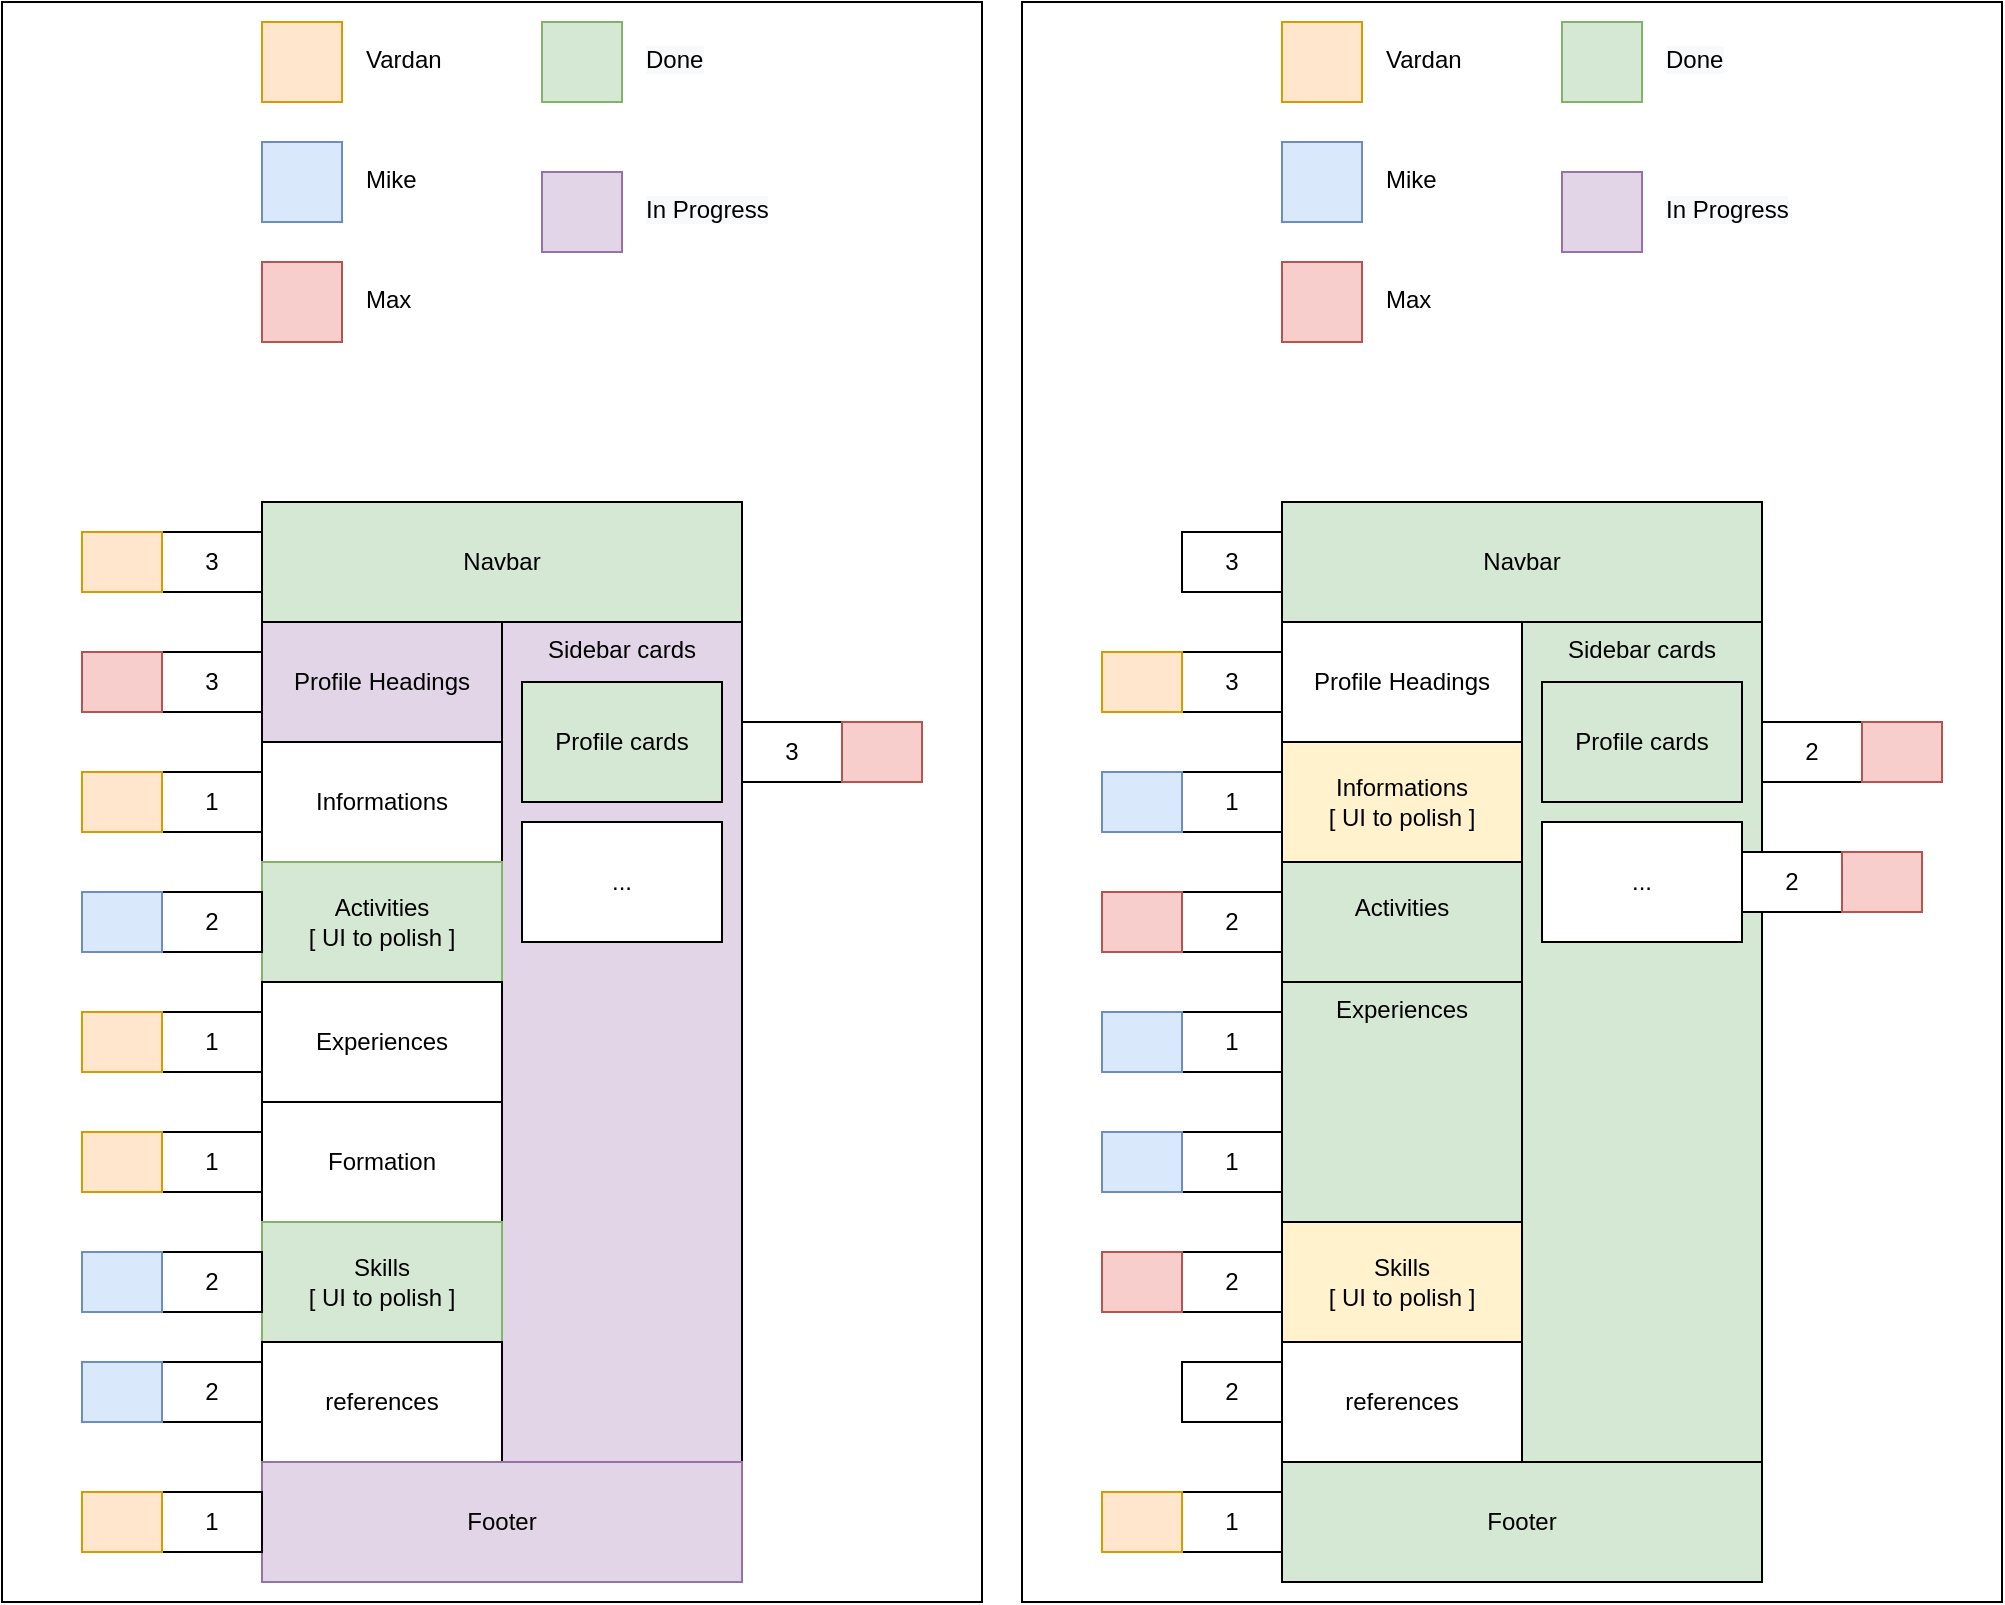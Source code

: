 <mxfile compressed="false" version="14.6.13" type="device">
  <diagram id="RKKCbuWFXUTvwM_k07z_" name="Page-1">
    <mxGraphModel dx="2031" dy="1111" grid="1" gridSize="10" guides="1" tooltips="1" connect="1" arrows="1" fold="1" page="1" pageScale="1" pageWidth="2336" pageHeight="1654" math="0" shadow="0">
      <root>
        <mxCell id="0" />
        <mxCell id="1" parent="0" />
        <mxCell id="ddxZkmj4-rbbM2WaYGvC-64" value="" style="rounded=0;whiteSpace=wrap;html=1;strokeColor=#000000;" parent="1" vertex="1">
          <mxGeometry x="20" y="10" width="490" height="800" as="geometry" />
        </mxCell>
        <mxCell id="ddxZkmj4-rbbM2WaYGvC-1" value="Navbar" style="rounded=0;whiteSpace=wrap;html=1;fillColor=#d5e8d4;" parent="1" vertex="1">
          <mxGeometry x="150" y="260" width="240" height="60" as="geometry" />
        </mxCell>
        <mxCell id="ddxZkmj4-rbbM2WaYGvC-2" value="Profile Headings" style="rounded=0;whiteSpace=wrap;html=1;fillColor=#e1d5e7;" parent="1" vertex="1">
          <mxGeometry x="150" y="320" width="120" height="60" as="geometry" />
        </mxCell>
        <mxCell id="ddxZkmj4-rbbM2WaYGvC-3" value="Informations" style="rounded=0;whiteSpace=wrap;html=1;" parent="1" vertex="1">
          <mxGeometry x="150" y="380" width="120" height="60" as="geometry" />
        </mxCell>
        <mxCell id="ddxZkmj4-rbbM2WaYGvC-4" value="Sidebar cards" style="rounded=0;whiteSpace=wrap;html=1;verticalAlign=top;fillColor=#e1d5e7;" parent="1" vertex="1">
          <mxGeometry x="270" y="320" width="120" height="420" as="geometry" />
        </mxCell>
        <mxCell id="ddxZkmj4-rbbM2WaYGvC-5" value="Activities &lt;br&gt;[ UI to polish ]" style="rounded=0;whiteSpace=wrap;html=1;fillColor=#d5e8d4;strokeColor=#82b366;" parent="1" vertex="1">
          <mxGeometry x="150" y="440" width="120" height="60" as="geometry" />
        </mxCell>
        <mxCell id="ddxZkmj4-rbbM2WaYGvC-6" value="Experiences" style="rounded=0;whiteSpace=wrap;html=1;" parent="1" vertex="1">
          <mxGeometry x="150" y="500" width="120" height="60" as="geometry" />
        </mxCell>
        <mxCell id="ddxZkmj4-rbbM2WaYGvC-7" value="Formation" style="rounded=0;whiteSpace=wrap;html=1;" parent="1" vertex="1">
          <mxGeometry x="150" y="560" width="120" height="60" as="geometry" />
        </mxCell>
        <mxCell id="ddxZkmj4-rbbM2WaYGvC-8" value="Skills&lt;br&gt;[ UI to polish ]" style="rounded=0;whiteSpace=wrap;html=1;fillColor=#d5e8d4;strokeColor=#82b366;" parent="1" vertex="1">
          <mxGeometry x="150" y="620" width="120" height="60" as="geometry" />
        </mxCell>
        <mxCell id="ddxZkmj4-rbbM2WaYGvC-9" value="references" style="rounded=0;whiteSpace=wrap;html=1;" parent="1" vertex="1">
          <mxGeometry x="150" y="680" width="120" height="60" as="geometry" />
        </mxCell>
        <mxCell id="ddxZkmj4-rbbM2WaYGvC-10" value="Profile cards" style="rounded=0;whiteSpace=wrap;html=1;fillColor=#d5e8d4;" parent="1" vertex="1">
          <mxGeometry x="280" y="350" width="100" height="60" as="geometry" />
        </mxCell>
        <mxCell id="ddxZkmj4-rbbM2WaYGvC-11" value="..." style="rounded=0;whiteSpace=wrap;html=1;" parent="1" vertex="1">
          <mxGeometry x="280" y="420" width="100" height="60" as="geometry" />
        </mxCell>
        <mxCell id="ddxZkmj4-rbbM2WaYGvC-21" value="2" style="rounded=0;whiteSpace=wrap;html=1;" parent="1" vertex="1">
          <mxGeometry x="100" y="635" width="50" height="30" as="geometry" />
        </mxCell>
        <mxCell id="ddxZkmj4-rbbM2WaYGvC-22" value="3" style="rounded=0;whiteSpace=wrap;html=1;" parent="1" vertex="1">
          <mxGeometry x="390" y="370" width="50" height="30" as="geometry" />
        </mxCell>
        <mxCell id="ddxZkmj4-rbbM2WaYGvC-23" value="2" style="rounded=0;whiteSpace=wrap;html=1;" parent="1" vertex="1">
          <mxGeometry x="100" y="690" width="50" height="30" as="geometry" />
        </mxCell>
        <mxCell id="ddxZkmj4-rbbM2WaYGvC-24" value="1" style="rounded=0;whiteSpace=wrap;html=1;" parent="1" vertex="1">
          <mxGeometry x="100" y="515" width="50" height="30" as="geometry" />
        </mxCell>
        <mxCell id="ddxZkmj4-rbbM2WaYGvC-25" value="1" style="rounded=0;whiteSpace=wrap;html=1;" parent="1" vertex="1">
          <mxGeometry x="100" y="575" width="50" height="30" as="geometry" />
        </mxCell>
        <mxCell id="ddxZkmj4-rbbM2WaYGvC-30" value="3" style="rounded=0;whiteSpace=wrap;html=1;" parent="1" vertex="1">
          <mxGeometry x="100" y="275" width="50" height="30" as="geometry" />
        </mxCell>
        <mxCell id="ddxZkmj4-rbbM2WaYGvC-31" value="3" style="rounded=0;whiteSpace=wrap;html=1;" parent="1" vertex="1">
          <mxGeometry x="100" y="335" width="50" height="30" as="geometry" />
        </mxCell>
        <mxCell id="ddxZkmj4-rbbM2WaYGvC-32" value="1" style="rounded=0;whiteSpace=wrap;html=1;" parent="1" vertex="1">
          <mxGeometry x="100" y="395" width="50" height="30" as="geometry" />
        </mxCell>
        <mxCell id="ddxZkmj4-rbbM2WaYGvC-33" value="2" style="rounded=0;whiteSpace=wrap;html=1;" parent="1" vertex="1">
          <mxGeometry x="100" y="455" width="50" height="30" as="geometry" />
        </mxCell>
        <mxCell id="ddxZkmj4-rbbM2WaYGvC-35" value="" style="rounded=0;whiteSpace=wrap;html=1;fillColor=#f8cecc;strokeColor=#b85450;" parent="1" vertex="1">
          <mxGeometry x="440" y="370" width="40" height="30" as="geometry" />
        </mxCell>
        <mxCell id="ddxZkmj4-rbbM2WaYGvC-36" value="" style="rounded=0;whiteSpace=wrap;html=1;fillColor=#ffe6cc;strokeColor=#d79b00;" parent="1" vertex="1">
          <mxGeometry x="60" y="275" width="40" height="30" as="geometry" />
        </mxCell>
        <mxCell id="ddxZkmj4-rbbM2WaYGvC-37" value="" style="rounded=0;whiteSpace=wrap;html=1;fillColor=#f8cecc;strokeColor=#b85450;" parent="1" vertex="1">
          <mxGeometry x="60" y="335" width="40" height="30" as="geometry" />
        </mxCell>
        <mxCell id="ddxZkmj4-rbbM2WaYGvC-38" value="" style="rounded=0;whiteSpace=wrap;html=1;fillColor=#ffe6cc;strokeColor=#d79b00;" parent="1" vertex="1">
          <mxGeometry x="60" y="395" width="40" height="30" as="geometry" />
        </mxCell>
        <mxCell id="ddxZkmj4-rbbM2WaYGvC-39" value="" style="rounded=0;whiteSpace=wrap;html=1;fillColor=#dae8fc;strokeColor=#6c8ebf;" parent="1" vertex="1">
          <mxGeometry x="60" y="455" width="40" height="30" as="geometry" />
        </mxCell>
        <mxCell id="ddxZkmj4-rbbM2WaYGvC-40" value="" style="rounded=0;whiteSpace=wrap;html=1;fillColor=#ffe6cc;strokeColor=#d79b00;" parent="1" vertex="1">
          <mxGeometry x="60" y="575" width="40" height="30" as="geometry" />
        </mxCell>
        <mxCell id="ddxZkmj4-rbbM2WaYGvC-41" value="" style="rounded=0;whiteSpace=wrap;html=1;fillColor=#ffe6cc;strokeColor=#d79b00;" parent="1" vertex="1">
          <mxGeometry x="60" y="515" width="40" height="30" as="geometry" />
        </mxCell>
        <mxCell id="ddxZkmj4-rbbM2WaYGvC-42" value="" style="rounded=0;whiteSpace=wrap;html=1;fillColor=#dae8fc;strokeColor=#6c8ebf;" parent="1" vertex="1">
          <mxGeometry x="60" y="635" width="40" height="30" as="geometry" />
        </mxCell>
        <mxCell id="ddxZkmj4-rbbM2WaYGvC-43" value="" style="rounded=0;whiteSpace=wrap;html=1;fillColor=#dae8fc;strokeColor=#6c8ebf;" parent="1" vertex="1">
          <mxGeometry x="60" y="690" width="40" height="30" as="geometry" />
        </mxCell>
        <mxCell id="ddxZkmj4-rbbM2WaYGvC-51" value="" style="rounded=0;whiteSpace=wrap;html=1;fillColor=#d5e8d4;strokeColor=#82b366;" parent="1" vertex="1">
          <mxGeometry x="290" y="20" width="40" height="40" as="geometry" />
        </mxCell>
        <mxCell id="ddxZkmj4-rbbM2WaYGvC-52" value="" style="rounded=0;whiteSpace=wrap;html=1;fillColor=#e1d5e7;strokeColor=#9673a6;" parent="1" vertex="1">
          <mxGeometry x="290" y="95" width="40" height="40" as="geometry" />
        </mxCell>
        <mxCell id="ddxZkmj4-rbbM2WaYGvC-53" value="&lt;meta charset=&quot;utf-8&quot;&gt;&lt;span style=&quot;color: rgb(0, 0, 0); font-family: helvetica; font-size: 12px; font-style: normal; font-weight: 400; letter-spacing: normal; text-align: center; text-indent: 0px; text-transform: none; word-spacing: 0px; background-color: rgb(248, 249, 250); display: inline; float: none;&quot;&gt;Done&lt;/span&gt;" style="text;whiteSpace=wrap;html=1;" parent="1" vertex="1">
          <mxGeometry x="340" y="25" width="50" height="30" as="geometry" />
        </mxCell>
        <mxCell id="ddxZkmj4-rbbM2WaYGvC-54" value="&lt;span style=&quot;color: rgb(0 , 0 , 0) ; font-family: &amp;#34;helvetica&amp;#34; ; font-size: 12px ; font-style: normal ; font-weight: 400 ; letter-spacing: normal ; text-align: center ; text-indent: 0px ; text-transform: none ; word-spacing: 0px ; background-color: rgb(248 , 249 , 250) ; display: inline ; float: none&quot;&gt;In Progress&lt;/span&gt;" style="text;whiteSpace=wrap;html=1;" parent="1" vertex="1">
          <mxGeometry x="340" y="100" width="70" height="30" as="geometry" />
        </mxCell>
        <mxCell id="ddxZkmj4-rbbM2WaYGvC-55" value="Footer" style="rounded=0;whiteSpace=wrap;html=1;fillColor=#e1d5e7;strokeColor=#9673a6;" parent="1" vertex="1">
          <mxGeometry x="150" y="740" width="240" height="60" as="geometry" />
        </mxCell>
        <mxCell id="ddxZkmj4-rbbM2WaYGvC-56" value="1" style="rounded=0;whiteSpace=wrap;html=1;" parent="1" vertex="1">
          <mxGeometry x="100" y="755" width="50" height="30" as="geometry" />
        </mxCell>
        <mxCell id="ddxZkmj4-rbbM2WaYGvC-57" value="" style="rounded=0;whiteSpace=wrap;html=1;fillColor=#ffe6cc;strokeColor=#d79b00;" parent="1" vertex="1">
          <mxGeometry x="60" y="755" width="40" height="30" as="geometry" />
        </mxCell>
        <mxCell id="ddxZkmj4-rbbM2WaYGvC-58" value="" style="rounded=0;whiteSpace=wrap;html=1;fillColor=#ffe6cc;strokeColor=#d79b00;" parent="1" vertex="1">
          <mxGeometry x="150" y="20" width="40" height="40" as="geometry" />
        </mxCell>
        <mxCell id="ddxZkmj4-rbbM2WaYGvC-59" value="&lt;div style=&quot;text-align: center&quot;&gt;&lt;span&gt;&lt;font face=&quot;helvetica&quot;&gt;Vardan&lt;/font&gt;&lt;/span&gt;&lt;/div&gt;" style="text;whiteSpace=wrap;html=1;" parent="1" vertex="1">
          <mxGeometry x="200" y="25" width="70" height="30" as="geometry" />
        </mxCell>
        <mxCell id="ddxZkmj4-rbbM2WaYGvC-60" value="" style="rounded=0;whiteSpace=wrap;html=1;fillColor=#dae8fc;strokeColor=#6c8ebf;" parent="1" vertex="1">
          <mxGeometry x="150" y="80" width="40" height="40" as="geometry" />
        </mxCell>
        <mxCell id="ddxZkmj4-rbbM2WaYGvC-61" value="&lt;div style=&quot;text-align: center&quot;&gt;&lt;span&gt;&lt;font face=&quot;helvetica&quot;&gt;Mike&lt;/font&gt;&lt;/span&gt;&lt;/div&gt;" style="text;whiteSpace=wrap;html=1;" parent="1" vertex="1">
          <mxGeometry x="200" y="85" width="70" height="30" as="geometry" />
        </mxCell>
        <mxCell id="ddxZkmj4-rbbM2WaYGvC-62" value="" style="rounded=0;whiteSpace=wrap;html=1;fillColor=#f8cecc;strokeColor=#b85450;" parent="1" vertex="1">
          <mxGeometry x="150" y="140" width="40" height="40" as="geometry" />
        </mxCell>
        <mxCell id="ddxZkmj4-rbbM2WaYGvC-63" value="&lt;div style=&quot;text-align: center&quot;&gt;&lt;span&gt;&lt;font face=&quot;helvetica&quot;&gt;Max&lt;/font&gt;&lt;/span&gt;&lt;/div&gt;" style="text;whiteSpace=wrap;html=1;" parent="1" vertex="1">
          <mxGeometry x="200" y="145" width="70" height="30" as="geometry" />
        </mxCell>
        <mxCell id="MG8-CIF4gp6mlghts_CX-2" value="" style="rounded=0;whiteSpace=wrap;html=1;strokeColor=#000000;" parent="1" vertex="1">
          <mxGeometry x="530" y="10" width="490" height="800" as="geometry" />
        </mxCell>
        <mxCell id="MG8-CIF4gp6mlghts_CX-3" value="Navbar" style="rounded=0;whiteSpace=wrap;html=1;fillColor=#d5e8d4;" parent="1" vertex="1">
          <mxGeometry x="660" y="260" width="240" height="60" as="geometry" />
        </mxCell>
        <mxCell id="MG8-CIF4gp6mlghts_CX-4" value="Profile Headings" style="rounded=0;whiteSpace=wrap;html=1;" parent="1" vertex="1">
          <mxGeometry x="660" y="320" width="120" height="60" as="geometry" />
        </mxCell>
        <mxCell id="MG8-CIF4gp6mlghts_CX-5" value="Informations&lt;br&gt;[ UI to polish ]" style="rounded=0;whiteSpace=wrap;html=1;fillColor=#fff2cc;" parent="1" vertex="1">
          <mxGeometry x="660" y="380" width="120" height="60" as="geometry" />
        </mxCell>
        <mxCell id="MG8-CIF4gp6mlghts_CX-6" value="Sidebar cards" style="rounded=0;whiteSpace=wrap;html=1;verticalAlign=top;fillColor=#d5e8d4;" parent="1" vertex="1">
          <mxGeometry x="780" y="320" width="120" height="420" as="geometry" />
        </mxCell>
        <mxCell id="MG8-CIF4gp6mlghts_CX-7" value="Activities &#xa;" style="rounded=0;whiteSpace=wrap;fillColor=#d5e8d4;strokeColor=#000000;verticalAlign=middle;" parent="1" vertex="1">
          <mxGeometry x="660" y="440" width="120" height="60" as="geometry" />
        </mxCell>
        <mxCell id="MG8-CIF4gp6mlghts_CX-8" value="Experiences&lt;br&gt;" style="rounded=0;whiteSpace=wrap;html=1;fillColor=#d5e8d4;verticalAlign=top;" parent="1" vertex="1">
          <mxGeometry x="660" y="500" width="120" height="120" as="geometry" />
        </mxCell>
        <mxCell id="MG8-CIF4gp6mlghts_CX-10" value="Skills&lt;br&gt;[ UI to polish ]" style="rounded=0;whiteSpace=wrap;html=1;fillColor=#fff2cc;" parent="1" vertex="1">
          <mxGeometry x="660" y="620" width="120" height="60" as="geometry" />
        </mxCell>
        <mxCell id="MG8-CIF4gp6mlghts_CX-11" value="references&lt;br&gt;" style="rounded=0;whiteSpace=wrap;html=1;" parent="1" vertex="1">
          <mxGeometry x="660" y="680" width="120" height="60" as="geometry" />
        </mxCell>
        <mxCell id="MG8-CIF4gp6mlghts_CX-12" value="Profile cards" style="rounded=0;whiteSpace=wrap;html=1;fillColor=#d5e8d4;" parent="1" vertex="1">
          <mxGeometry x="790" y="350" width="100" height="60" as="geometry" />
        </mxCell>
        <mxCell id="MG8-CIF4gp6mlghts_CX-13" value="..." style="rounded=0;whiteSpace=wrap;html=1;" parent="1" vertex="1">
          <mxGeometry x="790" y="420" width="100" height="60" as="geometry" />
        </mxCell>
        <mxCell id="MG8-CIF4gp6mlghts_CX-14" value="2" style="rounded=0;whiteSpace=wrap;html=1;" parent="1" vertex="1">
          <mxGeometry x="610" y="635" width="50" height="30" as="geometry" />
        </mxCell>
        <mxCell id="MG8-CIF4gp6mlghts_CX-15" value="2" style="rounded=0;whiteSpace=wrap;html=1;" parent="1" vertex="1">
          <mxGeometry x="900" y="370" width="50" height="30" as="geometry" />
        </mxCell>
        <mxCell id="MG8-CIF4gp6mlghts_CX-16" value="2" style="rounded=0;whiteSpace=wrap;html=1;" parent="1" vertex="1">
          <mxGeometry x="610" y="690" width="50" height="30" as="geometry" />
        </mxCell>
        <mxCell id="MG8-CIF4gp6mlghts_CX-17" value="1" style="rounded=0;whiteSpace=wrap;html=1;" parent="1" vertex="1">
          <mxGeometry x="610" y="515" width="50" height="30" as="geometry" />
        </mxCell>
        <mxCell id="MG8-CIF4gp6mlghts_CX-18" value="1" style="rounded=0;whiteSpace=wrap;html=1;" parent="1" vertex="1">
          <mxGeometry x="610" y="575" width="50" height="30" as="geometry" />
        </mxCell>
        <mxCell id="MG8-CIF4gp6mlghts_CX-19" value="3" style="rounded=0;whiteSpace=wrap;html=1;" parent="1" vertex="1">
          <mxGeometry x="610" y="275" width="50" height="30" as="geometry" />
        </mxCell>
        <mxCell id="MG8-CIF4gp6mlghts_CX-20" value="3" style="rounded=0;whiteSpace=wrap;html=1;" parent="1" vertex="1">
          <mxGeometry x="610" y="335" width="50" height="30" as="geometry" />
        </mxCell>
        <mxCell id="MG8-CIF4gp6mlghts_CX-21" value="1" style="rounded=0;whiteSpace=wrap;html=1;" parent="1" vertex="1">
          <mxGeometry x="610" y="395" width="50" height="30" as="geometry" />
        </mxCell>
        <mxCell id="MG8-CIF4gp6mlghts_CX-22" value="2" style="rounded=0;whiteSpace=wrap;html=1;" parent="1" vertex="1">
          <mxGeometry x="610" y="455" width="50" height="30" as="geometry" />
        </mxCell>
        <mxCell id="MG8-CIF4gp6mlghts_CX-23" value="" style="rounded=0;whiteSpace=wrap;html=1;fillColor=#f8cecc;strokeColor=#b85450;" parent="1" vertex="1">
          <mxGeometry x="950" y="370" width="40" height="30" as="geometry" />
        </mxCell>
        <mxCell id="MG8-CIF4gp6mlghts_CX-25" value="" style="rounded=0;whiteSpace=wrap;html=1;fillColor=#ffe6cc;strokeColor=#d79b00;" parent="1" vertex="1">
          <mxGeometry x="570" y="335" width="40" height="30" as="geometry" />
        </mxCell>
        <mxCell id="MG8-CIF4gp6mlghts_CX-26" value="" style="rounded=0;whiteSpace=wrap;html=1;fillColor=#dae8fc;strokeColor=#6c8ebf;" parent="1" vertex="1">
          <mxGeometry x="570" y="395" width="40" height="30" as="geometry" />
        </mxCell>
        <mxCell id="MG8-CIF4gp6mlghts_CX-27" value="" style="rounded=0;whiteSpace=wrap;html=1;fillColor=#f8cecc;strokeColor=#b85450;" parent="1" vertex="1">
          <mxGeometry x="570" y="455" width="40" height="30" as="geometry" />
        </mxCell>
        <mxCell id="MG8-CIF4gp6mlghts_CX-28" value="" style="rounded=0;whiteSpace=wrap;html=1;fillColor=#dae8fc;strokeColor=#6c8ebf;" parent="1" vertex="1">
          <mxGeometry x="570" y="575" width="40" height="30" as="geometry" />
        </mxCell>
        <mxCell id="MG8-CIF4gp6mlghts_CX-29" value="" style="rounded=0;whiteSpace=wrap;html=1;fillColor=#dae8fc;strokeColor=#6c8ebf;" parent="1" vertex="1">
          <mxGeometry x="570" y="515" width="40" height="30" as="geometry" />
        </mxCell>
        <mxCell id="MG8-CIF4gp6mlghts_CX-30" value="" style="rounded=0;whiteSpace=wrap;html=1;fillColor=#f8cecc;strokeColor=#b85450;" parent="1" vertex="1">
          <mxGeometry x="570" y="635" width="40" height="30" as="geometry" />
        </mxCell>
        <mxCell id="MG8-CIF4gp6mlghts_CX-32" value="" style="rounded=0;whiteSpace=wrap;html=1;fillColor=#d5e8d4;strokeColor=#82b366;" parent="1" vertex="1">
          <mxGeometry x="800" y="20" width="40" height="40" as="geometry" />
        </mxCell>
        <mxCell id="MG8-CIF4gp6mlghts_CX-33" value="" style="rounded=0;whiteSpace=wrap;html=1;fillColor=#e1d5e7;strokeColor=#9673a6;" parent="1" vertex="1">
          <mxGeometry x="800" y="95" width="40" height="40" as="geometry" />
        </mxCell>
        <mxCell id="MG8-CIF4gp6mlghts_CX-34" value="&lt;meta charset=&quot;utf-8&quot;&gt;&lt;span style=&quot;color: rgb(0, 0, 0); font-family: helvetica; font-size: 12px; font-style: normal; font-weight: 400; letter-spacing: normal; text-align: center; text-indent: 0px; text-transform: none; word-spacing: 0px; background-color: rgb(248, 249, 250); display: inline; float: none;&quot;&gt;Done&lt;/span&gt;" style="text;whiteSpace=wrap;html=1;" parent="1" vertex="1">
          <mxGeometry x="850" y="25" width="50" height="30" as="geometry" />
        </mxCell>
        <mxCell id="MG8-CIF4gp6mlghts_CX-35" value="&lt;span style=&quot;color: rgb(0 , 0 , 0) ; font-family: &amp;#34;helvetica&amp;#34; ; font-size: 12px ; font-style: normal ; font-weight: 400 ; letter-spacing: normal ; text-align: center ; text-indent: 0px ; text-transform: none ; word-spacing: 0px ; background-color: rgb(248 , 249 , 250) ; display: inline ; float: none&quot;&gt;In Progress&lt;/span&gt;" style="text;whiteSpace=wrap;html=1;" parent="1" vertex="1">
          <mxGeometry x="850" y="100" width="70" height="30" as="geometry" />
        </mxCell>
        <mxCell id="MG8-CIF4gp6mlghts_CX-36" value="Footer" style="rounded=0;whiteSpace=wrap;html=1;fillColor=#d5e8d4;strokeColor=#000000;" parent="1" vertex="1">
          <mxGeometry x="660" y="740" width="240" height="60" as="geometry" />
        </mxCell>
        <mxCell id="MG8-CIF4gp6mlghts_CX-37" value="1" style="rounded=0;whiteSpace=wrap;html=1;" parent="1" vertex="1">
          <mxGeometry x="610" y="755" width="50" height="30" as="geometry" />
        </mxCell>
        <mxCell id="MG8-CIF4gp6mlghts_CX-38" value="" style="rounded=0;whiteSpace=wrap;html=1;fillColor=#ffe6cc;strokeColor=#d79b00;" parent="1" vertex="1">
          <mxGeometry x="570" y="755" width="40" height="30" as="geometry" />
        </mxCell>
        <mxCell id="MG8-CIF4gp6mlghts_CX-39" value="" style="rounded=0;whiteSpace=wrap;html=1;fillColor=#ffe6cc;strokeColor=#d79b00;" parent="1" vertex="1">
          <mxGeometry x="660" y="20" width="40" height="40" as="geometry" />
        </mxCell>
        <mxCell id="MG8-CIF4gp6mlghts_CX-40" value="&lt;div style=&quot;text-align: center&quot;&gt;&lt;span&gt;&lt;font face=&quot;helvetica&quot;&gt;Vardan&lt;/font&gt;&lt;/span&gt;&lt;/div&gt;" style="text;whiteSpace=wrap;html=1;" parent="1" vertex="1">
          <mxGeometry x="710" y="25" width="70" height="30" as="geometry" />
        </mxCell>
        <mxCell id="MG8-CIF4gp6mlghts_CX-41" value="" style="rounded=0;whiteSpace=wrap;html=1;fillColor=#dae8fc;strokeColor=#6c8ebf;" parent="1" vertex="1">
          <mxGeometry x="660" y="80" width="40" height="40" as="geometry" />
        </mxCell>
        <mxCell id="MG8-CIF4gp6mlghts_CX-42" value="&lt;div style=&quot;text-align: center&quot;&gt;&lt;span&gt;&lt;font face=&quot;helvetica&quot;&gt;Mike&lt;/font&gt;&lt;/span&gt;&lt;/div&gt;" style="text;whiteSpace=wrap;html=1;" parent="1" vertex="1">
          <mxGeometry x="710" y="85" width="70" height="30" as="geometry" />
        </mxCell>
        <mxCell id="MG8-CIF4gp6mlghts_CX-43" value="" style="rounded=0;whiteSpace=wrap;html=1;fillColor=#f8cecc;strokeColor=#b85450;" parent="1" vertex="1">
          <mxGeometry x="660" y="140" width="40" height="40" as="geometry" />
        </mxCell>
        <mxCell id="MG8-CIF4gp6mlghts_CX-44" value="&lt;div style=&quot;text-align: center&quot;&gt;&lt;span&gt;&lt;font face=&quot;helvetica&quot;&gt;Max&lt;/font&gt;&lt;/span&gt;&lt;/div&gt;" style="text;whiteSpace=wrap;html=1;" parent="1" vertex="1">
          <mxGeometry x="710" y="145" width="70" height="30" as="geometry" />
        </mxCell>
        <mxCell id="GdukeoaLqOBDMS8CwBIc-1" value="2" style="rounded=0;whiteSpace=wrap;html=1;" parent="1" vertex="1">
          <mxGeometry x="890" y="435" width="50" height="30" as="geometry" />
        </mxCell>
        <mxCell id="GdukeoaLqOBDMS8CwBIc-2" value="" style="rounded=0;whiteSpace=wrap;html=1;fillColor=#f8cecc;strokeColor=#b85450;" parent="1" vertex="1">
          <mxGeometry x="940" y="435" width="40" height="30" as="geometry" />
        </mxCell>
      </root>
    </mxGraphModel>
  </diagram>
</mxfile>
